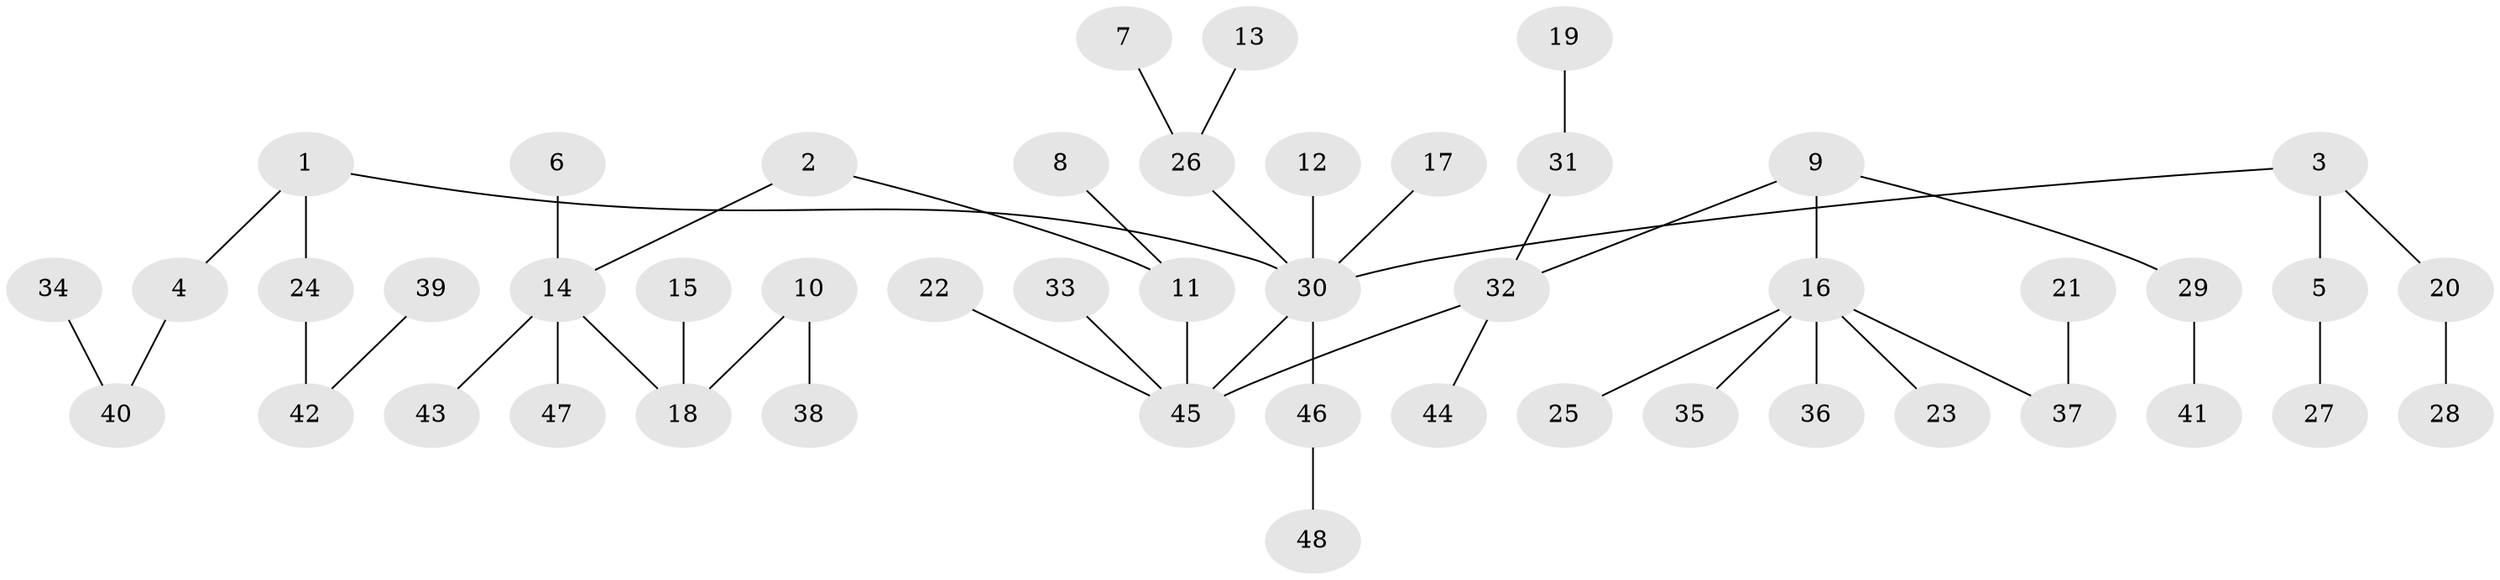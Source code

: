 // original degree distribution, {6: 0.02564102564102564, 8: 0.01282051282051282, 4: 0.0641025641025641, 3: 0.14102564102564102, 2: 0.15384615384615385, 5: 0.01282051282051282, 1: 0.5769230769230769, 7: 0.01282051282051282}
// Generated by graph-tools (version 1.1) at 2025/37/03/04/25 23:37:18]
// undirected, 48 vertices, 47 edges
graph export_dot {
  node [color=gray90,style=filled];
  1;
  2;
  3;
  4;
  5;
  6;
  7;
  8;
  9;
  10;
  11;
  12;
  13;
  14;
  15;
  16;
  17;
  18;
  19;
  20;
  21;
  22;
  23;
  24;
  25;
  26;
  27;
  28;
  29;
  30;
  31;
  32;
  33;
  34;
  35;
  36;
  37;
  38;
  39;
  40;
  41;
  42;
  43;
  44;
  45;
  46;
  47;
  48;
  1 -- 4 [weight=1.0];
  1 -- 24 [weight=1.0];
  1 -- 30 [weight=1.0];
  2 -- 11 [weight=1.0];
  2 -- 14 [weight=1.0];
  3 -- 5 [weight=1.0];
  3 -- 20 [weight=1.0];
  3 -- 30 [weight=1.0];
  4 -- 40 [weight=1.0];
  5 -- 27 [weight=1.0];
  6 -- 14 [weight=1.0];
  7 -- 26 [weight=1.0];
  8 -- 11 [weight=1.0];
  9 -- 16 [weight=1.0];
  9 -- 29 [weight=1.0];
  9 -- 32 [weight=1.0];
  10 -- 18 [weight=1.0];
  10 -- 38 [weight=1.0];
  11 -- 45 [weight=1.0];
  12 -- 30 [weight=1.0];
  13 -- 26 [weight=1.0];
  14 -- 18 [weight=1.0];
  14 -- 43 [weight=1.0];
  14 -- 47 [weight=1.0];
  15 -- 18 [weight=1.0];
  16 -- 23 [weight=1.0];
  16 -- 25 [weight=1.0];
  16 -- 35 [weight=1.0];
  16 -- 36 [weight=1.0];
  16 -- 37 [weight=1.0];
  17 -- 30 [weight=1.0];
  19 -- 31 [weight=1.0];
  20 -- 28 [weight=1.0];
  21 -- 37 [weight=1.0];
  22 -- 45 [weight=1.0];
  24 -- 42 [weight=1.0];
  26 -- 30 [weight=1.0];
  29 -- 41 [weight=1.0];
  30 -- 45 [weight=1.0];
  30 -- 46 [weight=1.0];
  31 -- 32 [weight=1.0];
  32 -- 44 [weight=1.0];
  32 -- 45 [weight=1.0];
  33 -- 45 [weight=1.0];
  34 -- 40 [weight=1.0];
  39 -- 42 [weight=1.0];
  46 -- 48 [weight=1.0];
}
